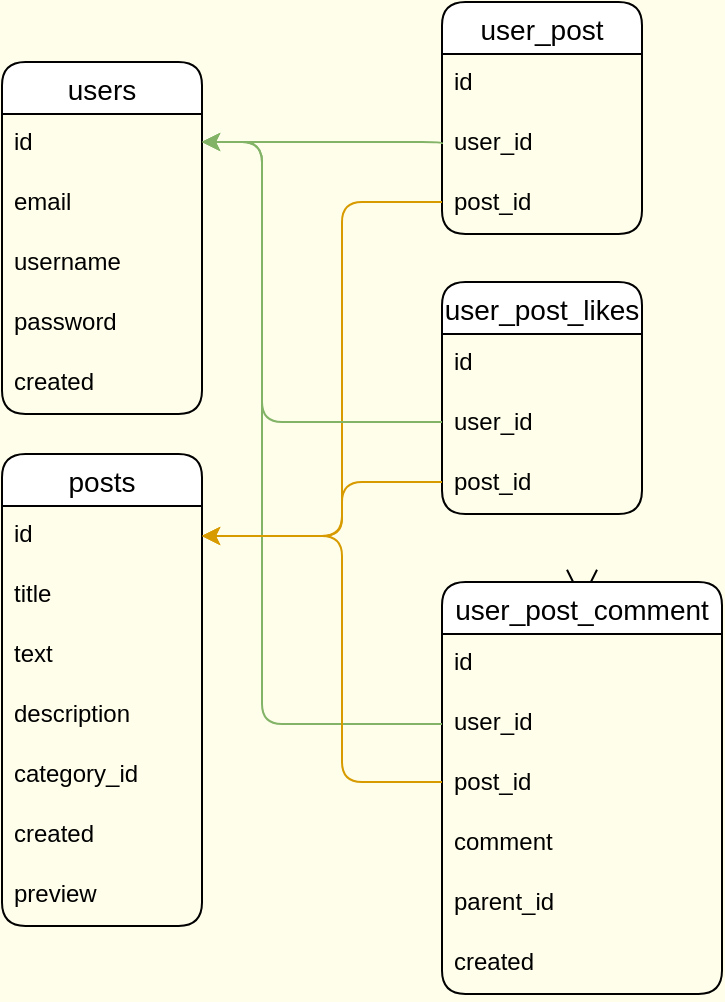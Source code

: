 <mxfile version="20.2.8" type="device"><diagram id="8GUzNaCaZxFtzsMlPehD" name="Сторінка-1"><mxGraphModel dx="782" dy="549" grid="1" gridSize="10" guides="1" tooltips="1" connect="1" arrows="1" fold="1" page="1" pageScale="1" pageWidth="827" pageHeight="1169" background="#FFFEEB" math="0" shadow="0"><root><mxCell id="0"/><mxCell id="1" parent="0"/><mxCell id="v29PP8LEeubJT1-LORax-35" value="users" style="swimlane;fontStyle=0;childLayout=stackLayout;horizontal=1;startSize=26;horizontalStack=0;resizeParent=1;resizeParentMax=0;resizeLast=0;collapsible=1;marginBottom=0;align=center;fontSize=14;rounded=1;" vertex="1" parent="1"><mxGeometry x="30" y="40" width="100" height="176" as="geometry"/></mxCell><mxCell id="v29PP8LEeubJT1-LORax-36" value="id" style="text;strokeColor=none;fillColor=none;spacingLeft=4;spacingRight=4;overflow=hidden;rotatable=0;points=[[0,0.5],[1,0.5]];portConstraint=eastwest;fontSize=12;rounded=1;" vertex="1" parent="v29PP8LEeubJT1-LORax-35"><mxGeometry y="26" width="100" height="30" as="geometry"/></mxCell><mxCell id="v29PP8LEeubJT1-LORax-37" value="email " style="text;strokeColor=none;fillColor=none;spacingLeft=4;spacingRight=4;overflow=hidden;rotatable=0;points=[[0,0.5],[1,0.5]];portConstraint=eastwest;fontSize=12;rounded=1;" vertex="1" parent="v29PP8LEeubJT1-LORax-35"><mxGeometry y="56" width="100" height="30" as="geometry"/></mxCell><mxCell id="v29PP8LEeubJT1-LORax-38" value="username" style="text;strokeColor=none;fillColor=none;spacingLeft=4;spacingRight=4;overflow=hidden;rotatable=0;points=[[0,0.5],[1,0.5]];portConstraint=eastwest;fontSize=12;rounded=1;" vertex="1" parent="v29PP8LEeubJT1-LORax-35"><mxGeometry y="86" width="100" height="30" as="geometry"/></mxCell><mxCell id="v29PP8LEeubJT1-LORax-39" value="password" style="text;strokeColor=none;fillColor=none;spacingLeft=4;spacingRight=4;overflow=hidden;rotatable=0;points=[[0,0.5],[1,0.5]];portConstraint=eastwest;fontSize=12;rounded=1;" vertex="1" parent="v29PP8LEeubJT1-LORax-35"><mxGeometry y="116" width="100" height="30" as="geometry"/></mxCell><mxCell id="v29PP8LEeubJT1-LORax-41" value="created" style="text;strokeColor=none;fillColor=none;spacingLeft=4;spacingRight=4;overflow=hidden;rotatable=0;points=[[0,0.5],[1,0.5]];portConstraint=eastwest;fontSize=12;rounded=1;" vertex="1" parent="v29PP8LEeubJT1-LORax-35"><mxGeometry y="146" width="100" height="30" as="geometry"/></mxCell><mxCell id="v29PP8LEeubJT1-LORax-43" value="user_post" style="swimlane;fontStyle=0;childLayout=stackLayout;horizontal=1;startSize=26;horizontalStack=0;resizeParent=1;resizeParentMax=0;resizeLast=0;collapsible=1;marginBottom=0;align=center;fontSize=14;rounded=1;" vertex="1" parent="1"><mxGeometry x="250" y="10" width="100" height="116" as="geometry"/></mxCell><mxCell id="v29PP8LEeubJT1-LORax-44" value="id" style="text;strokeColor=none;fillColor=none;spacingLeft=4;spacingRight=4;overflow=hidden;rotatable=0;points=[[0,0.5],[1,0.5]];portConstraint=eastwest;fontSize=12;rounded=1;" vertex="1" parent="v29PP8LEeubJT1-LORax-43"><mxGeometry y="26" width="100" height="30" as="geometry"/></mxCell><mxCell id="v29PP8LEeubJT1-LORax-66" value="user_id " style="text;strokeColor=none;fillColor=none;spacingLeft=4;spacingRight=4;overflow=hidden;rotatable=0;points=[[0,0.5],[1,0.5]];portConstraint=eastwest;fontSize=12;shadow=1;rounded=1;" vertex="1" parent="v29PP8LEeubJT1-LORax-43"><mxGeometry y="56" width="100" height="30" as="geometry"/></mxCell><mxCell id="v29PP8LEeubJT1-LORax-46" value="post_id" style="text;strokeColor=none;fillColor=none;spacingLeft=4;spacingRight=4;overflow=hidden;rotatable=0;points=[[0,0.5],[1,0.5]];portConstraint=eastwest;fontSize=12;rounded=1;" vertex="1" parent="v29PP8LEeubJT1-LORax-43"><mxGeometry y="86" width="100" height="30" as="geometry"/></mxCell><mxCell id="v29PP8LEeubJT1-LORax-52" value="user_post_likes" style="swimlane;fontStyle=0;childLayout=stackLayout;horizontal=1;startSize=26;horizontalStack=0;resizeParent=1;resizeParentMax=0;resizeLast=0;collapsible=1;marginBottom=0;align=center;fontSize=14;rounded=1;" vertex="1" parent="1"><mxGeometry x="250" y="150" width="100" height="116" as="geometry"/></mxCell><mxCell id="v29PP8LEeubJT1-LORax-53" value="id" style="text;strokeColor=none;fillColor=none;spacingLeft=4;spacingRight=4;overflow=hidden;rotatable=0;points=[[0,0.5],[1,0.5]];portConstraint=eastwest;fontSize=12;rounded=1;" vertex="1" parent="v29PP8LEeubJT1-LORax-52"><mxGeometry y="26" width="100" height="30" as="geometry"/></mxCell><mxCell id="v29PP8LEeubJT1-LORax-54" value="user_id    " style="text;strokeColor=none;fillColor=none;spacingLeft=4;spacingRight=4;overflow=hidden;rotatable=0;points=[[0,0.5],[1,0.5]];portConstraint=eastwest;fontSize=12;rounded=1;" vertex="1" parent="v29PP8LEeubJT1-LORax-52"><mxGeometry y="56" width="100" height="30" as="geometry"/></mxCell><mxCell id="v29PP8LEeubJT1-LORax-55" value="post_id" style="text;strokeColor=none;fillColor=none;spacingLeft=4;spacingRight=4;overflow=hidden;rotatable=0;points=[[0,0.5],[1,0.5]];portConstraint=eastwest;fontSize=12;rounded=1;" vertex="1" parent="v29PP8LEeubJT1-LORax-52"><mxGeometry y="86" width="100" height="30" as="geometry"/></mxCell><mxCell id="v29PP8LEeubJT1-LORax-27" value="posts" style="swimlane;fontStyle=0;childLayout=stackLayout;horizontal=1;startSize=26;horizontalStack=0;resizeParent=1;resizeParentMax=0;resizeLast=0;collapsible=1;marginBottom=0;align=center;fontSize=14;rounded=1;" vertex="1" parent="1"><mxGeometry x="30" y="236" width="100" height="236" as="geometry"/></mxCell><mxCell id="v29PP8LEeubJT1-LORax-28" value="id" style="text;strokeColor=none;fillColor=none;spacingLeft=4;spacingRight=4;overflow=hidden;rotatable=0;points=[[0,0.5],[1,0.5]];portConstraint=eastwest;fontSize=12;rounded=1;" vertex="1" parent="v29PP8LEeubJT1-LORax-27"><mxGeometry y="26" width="100" height="30" as="geometry"/></mxCell><mxCell id="v29PP8LEeubJT1-LORax-29" value="title" style="text;strokeColor=none;fillColor=none;spacingLeft=4;spacingRight=4;overflow=hidden;rotatable=0;points=[[0,0.5],[1,0.5]];portConstraint=eastwest;fontSize=12;rounded=1;" vertex="1" parent="v29PP8LEeubJT1-LORax-27"><mxGeometry y="56" width="100" height="30" as="geometry"/></mxCell><mxCell id="v29PP8LEeubJT1-LORax-30" value="text" style="text;strokeColor=none;fillColor=none;spacingLeft=4;spacingRight=4;overflow=hidden;rotatable=0;points=[[0,0.5],[1,0.5]];portConstraint=eastwest;fontSize=12;rounded=1;" vertex="1" parent="v29PP8LEeubJT1-LORax-27"><mxGeometry y="86" width="100" height="30" as="geometry"/></mxCell><mxCell id="v29PP8LEeubJT1-LORax-34" value="description &#10;" style="text;strokeColor=none;fillColor=none;spacingLeft=4;spacingRight=4;overflow=hidden;rotatable=0;points=[[0,0.5],[1,0.5]];portConstraint=eastwest;fontSize=12;rounded=1;" vertex="1" parent="v29PP8LEeubJT1-LORax-27"><mxGeometry y="116" width="100" height="30" as="geometry"/></mxCell><mxCell id="v29PP8LEeubJT1-LORax-31" value="category_id" style="text;strokeColor=none;fillColor=none;spacingLeft=4;spacingRight=4;overflow=hidden;rotatable=0;points=[[0,0.5],[1,0.5]];portConstraint=eastwest;fontSize=12;rounded=1;" vertex="1" parent="v29PP8LEeubJT1-LORax-27"><mxGeometry y="146" width="100" height="30" as="geometry"/></mxCell><mxCell id="v29PP8LEeubJT1-LORax-32" value="created" style="text;strokeColor=none;fillColor=none;spacingLeft=4;spacingRight=4;overflow=hidden;rotatable=0;points=[[0,0.5],[1,0.5]];portConstraint=eastwest;fontSize=12;rounded=1;" vertex="1" parent="v29PP8LEeubJT1-LORax-27"><mxGeometry y="176" width="100" height="30" as="geometry"/></mxCell><mxCell id="v29PP8LEeubJT1-LORax-33" value="preview" style="text;strokeColor=none;fillColor=none;spacingLeft=4;spacingRight=4;overflow=hidden;rotatable=0;points=[[0,0.5],[1,0.5]];portConstraint=eastwest;fontSize=12;rounded=1;" vertex="1" parent="v29PP8LEeubJT1-LORax-27"><mxGeometry y="206" width="100" height="30" as="geometry"/></mxCell><mxCell id="v29PP8LEeubJT1-LORax-65" style="edgeStyle=orthogonalEdgeStyle;rounded=1;orthogonalLoop=1;jettySize=auto;html=1;exitX=1;exitY=0.5;exitDx=0;exitDy=0;" edge="1" parent="v29PP8LEeubJT1-LORax-27" source="v29PP8LEeubJT1-LORax-28" target="v29PP8LEeubJT1-LORax-28"><mxGeometry relative="1" as="geometry"/></mxCell><mxCell id="v29PP8LEeubJT1-LORax-72" style="edgeStyle=orthogonalEdgeStyle;rounded=1;orthogonalLoop=1;jettySize=auto;html=1;fillColor=#d5e8d4;strokeColor=#82b366;exitX=0;exitY=0.5;exitDx=0;exitDy=0;" edge="1" parent="1" source="v29PP8LEeubJT1-LORax-66" target="v29PP8LEeubJT1-LORax-36"><mxGeometry relative="1" as="geometry"><Array as="points"><mxPoint x="230" y="80"/><mxPoint x="230" y="80"/></Array></mxGeometry></mxCell><mxCell id="v29PP8LEeubJT1-LORax-73" style="edgeStyle=orthogonalEdgeStyle;rounded=1;orthogonalLoop=1;jettySize=auto;html=1;fillColor=#ffe6cc;strokeColor=#d79b00;" edge="1" parent="1" source="v29PP8LEeubJT1-LORax-46" target="v29PP8LEeubJT1-LORax-28"><mxGeometry relative="1" as="geometry"><Array as="points"><mxPoint x="200" y="110"/><mxPoint x="200" y="277"/></Array></mxGeometry></mxCell><mxCell id="v29PP8LEeubJT1-LORax-74" style="edgeStyle=orthogonalEdgeStyle;rounded=1;orthogonalLoop=1;jettySize=auto;html=1;fillColor=#d5e8d4;strokeColor=#82b366;" edge="1" parent="1" source="v29PP8LEeubJT1-LORax-54" target="v29PP8LEeubJT1-LORax-36"><mxGeometry relative="1" as="geometry"><Array as="points"><mxPoint x="160" y="220"/><mxPoint x="160" y="80"/></Array></mxGeometry></mxCell><mxCell id="v29PP8LEeubJT1-LORax-75" style="edgeStyle=orthogonalEdgeStyle;rounded=1;orthogonalLoop=1;jettySize=auto;html=1;fillColor=#ffe6cc;strokeColor=#d79b00;" edge="1" parent="1" source="v29PP8LEeubJT1-LORax-55" target="v29PP8LEeubJT1-LORax-28"><mxGeometry relative="1" as="geometry"><Array as="points"><mxPoint x="200" y="250"/><mxPoint x="200" y="277"/></Array></mxGeometry></mxCell><mxCell id="v29PP8LEeubJT1-LORax-85" style="edgeStyle=orthogonalEdgeStyle;curved=1;rounded=0;orthogonalLoop=1;jettySize=auto;html=1;exitX=0.5;exitY=0;exitDx=0;exitDy=0;fontSize=12;endArrow=open;startSize=14;endSize=14;" edge="1" parent="1" source="v29PP8LEeubJT1-LORax-76"><mxGeometry relative="1" as="geometry"><mxPoint x="320" y="310" as="targetPoint"/></mxGeometry></mxCell><mxCell id="v29PP8LEeubJT1-LORax-76" value="user_post_comment" style="swimlane;fontStyle=0;childLayout=stackLayout;horizontal=1;startSize=26;horizontalStack=0;resizeParent=1;resizeParentMax=0;resizeLast=0;collapsible=1;marginBottom=0;align=center;fontSize=14;rounded=1;" vertex="1" parent="1"><mxGeometry x="250" y="300" width="140" height="206" as="geometry"/></mxCell><mxCell id="v29PP8LEeubJT1-LORax-77" value="id" style="text;strokeColor=none;fillColor=none;spacingLeft=4;spacingRight=4;overflow=hidden;rotatable=0;points=[[0,0.5],[1,0.5]];portConstraint=eastwest;fontSize=12;rounded=1;" vertex="1" parent="v29PP8LEeubJT1-LORax-76"><mxGeometry y="26" width="140" height="30" as="geometry"/></mxCell><mxCell id="v29PP8LEeubJT1-LORax-78" value="user_id    " style="text;strokeColor=none;fillColor=none;spacingLeft=4;spacingRight=4;overflow=hidden;rotatable=0;points=[[0,0.5],[1,0.5]];portConstraint=eastwest;fontSize=12;rounded=1;" vertex="1" parent="v29PP8LEeubJT1-LORax-76"><mxGeometry y="56" width="140" height="30" as="geometry"/></mxCell><mxCell id="v29PP8LEeubJT1-LORax-79" value="post_id" style="text;strokeColor=none;fillColor=none;spacingLeft=4;spacingRight=4;overflow=hidden;rotatable=0;points=[[0,0.5],[1,0.5]];portConstraint=eastwest;fontSize=12;rounded=1;" vertex="1" parent="v29PP8LEeubJT1-LORax-76"><mxGeometry y="86" width="140" height="30" as="geometry"/></mxCell><mxCell id="v29PP8LEeubJT1-LORax-80" value="comment" style="text;strokeColor=none;fillColor=none;spacingLeft=4;spacingRight=4;overflow=hidden;rotatable=0;points=[[0,0.5],[1,0.5]];portConstraint=eastwest;fontSize=12;rounded=1;" vertex="1" parent="v29PP8LEeubJT1-LORax-76"><mxGeometry y="116" width="140" height="30" as="geometry"/></mxCell><mxCell id="v29PP8LEeubJT1-LORax-83" value="parent_id" style="text;strokeColor=none;fillColor=none;spacingLeft=4;spacingRight=4;overflow=hidden;rotatable=0;points=[[0,0.5],[1,0.5]];portConstraint=eastwest;fontSize=12;rounded=1;" vertex="1" parent="v29PP8LEeubJT1-LORax-76"><mxGeometry y="146" width="140" height="30" as="geometry"/></mxCell><mxCell id="v29PP8LEeubJT1-LORax-84" value="created" style="text;strokeColor=none;fillColor=none;spacingLeft=4;spacingRight=4;overflow=hidden;rotatable=0;points=[[0,0.5],[1,0.5]];portConstraint=eastwest;fontSize=12;rounded=1;" vertex="1" parent="v29PP8LEeubJT1-LORax-76"><mxGeometry y="176" width="140" height="30" as="geometry"/></mxCell><mxCell id="v29PP8LEeubJT1-LORax-81" style="edgeStyle=orthogonalEdgeStyle;rounded=1;orthogonalLoop=1;jettySize=auto;html=1;fillColor=#d5e8d4;strokeColor=#82b366;" edge="1" parent="1" source="v29PP8LEeubJT1-LORax-78" target="v29PP8LEeubJT1-LORax-36"><mxGeometry relative="1" as="geometry"><Array as="points"><mxPoint x="160" y="371"/><mxPoint x="160" y="80"/></Array></mxGeometry></mxCell><mxCell id="v29PP8LEeubJT1-LORax-82" style="edgeStyle=orthogonalEdgeStyle;rounded=1;orthogonalLoop=1;jettySize=auto;html=1;fillColor=#ffe6cc;strokeColor=#d79b00;" edge="1" parent="1" source="v29PP8LEeubJT1-LORax-79" target="v29PP8LEeubJT1-LORax-28"><mxGeometry relative="1" as="geometry"><Array as="points"><mxPoint x="200" y="400"/><mxPoint x="200" y="277"/></Array></mxGeometry></mxCell></root></mxGraphModel></diagram></mxfile>